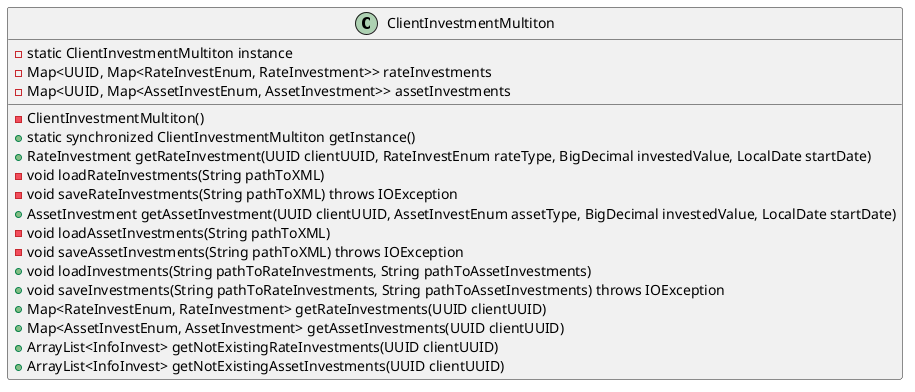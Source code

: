 @startuml ClientInvestmentMultiton
class ClientInvestmentMultiton {
    - static ClientInvestmentMultiton instance
    - Map<UUID, Map<RateInvestEnum, RateInvestment>> rateInvestments
    - Map<UUID, Map<AssetInvestEnum, AssetInvestment>> assetInvestments

    - ClientInvestmentMultiton()
    + static synchronized ClientInvestmentMultiton getInstance()
    + RateInvestment getRateInvestment(UUID clientUUID, RateInvestEnum rateType, BigDecimal investedValue, LocalDate startDate)
    - void loadRateInvestments(String pathToXML)
    - void saveRateInvestments(String pathToXML) throws IOException
    + AssetInvestment getAssetInvestment(UUID clientUUID, AssetInvestEnum assetType, BigDecimal investedValue, LocalDate startDate)
    - void loadAssetInvestments(String pathToXML)
    - void saveAssetInvestments(String pathToXML) throws IOException
    + void loadInvestments(String pathToRateInvestments, String pathToAssetInvestments)
    + void saveInvestments(String pathToRateInvestments, String pathToAssetInvestments) throws IOException
    + Map<RateInvestEnum, RateInvestment> getRateInvestments(UUID clientUUID)
    + Map<AssetInvestEnum, AssetInvestment> getAssetInvestments(UUID clientUUID)
    + ArrayList<InfoInvest> getNotExistingRateInvestments(UUID clientUUID)
    + ArrayList<InfoInvest> getNotExistingAssetInvestments(UUID clientUUID)
}
@enduml
